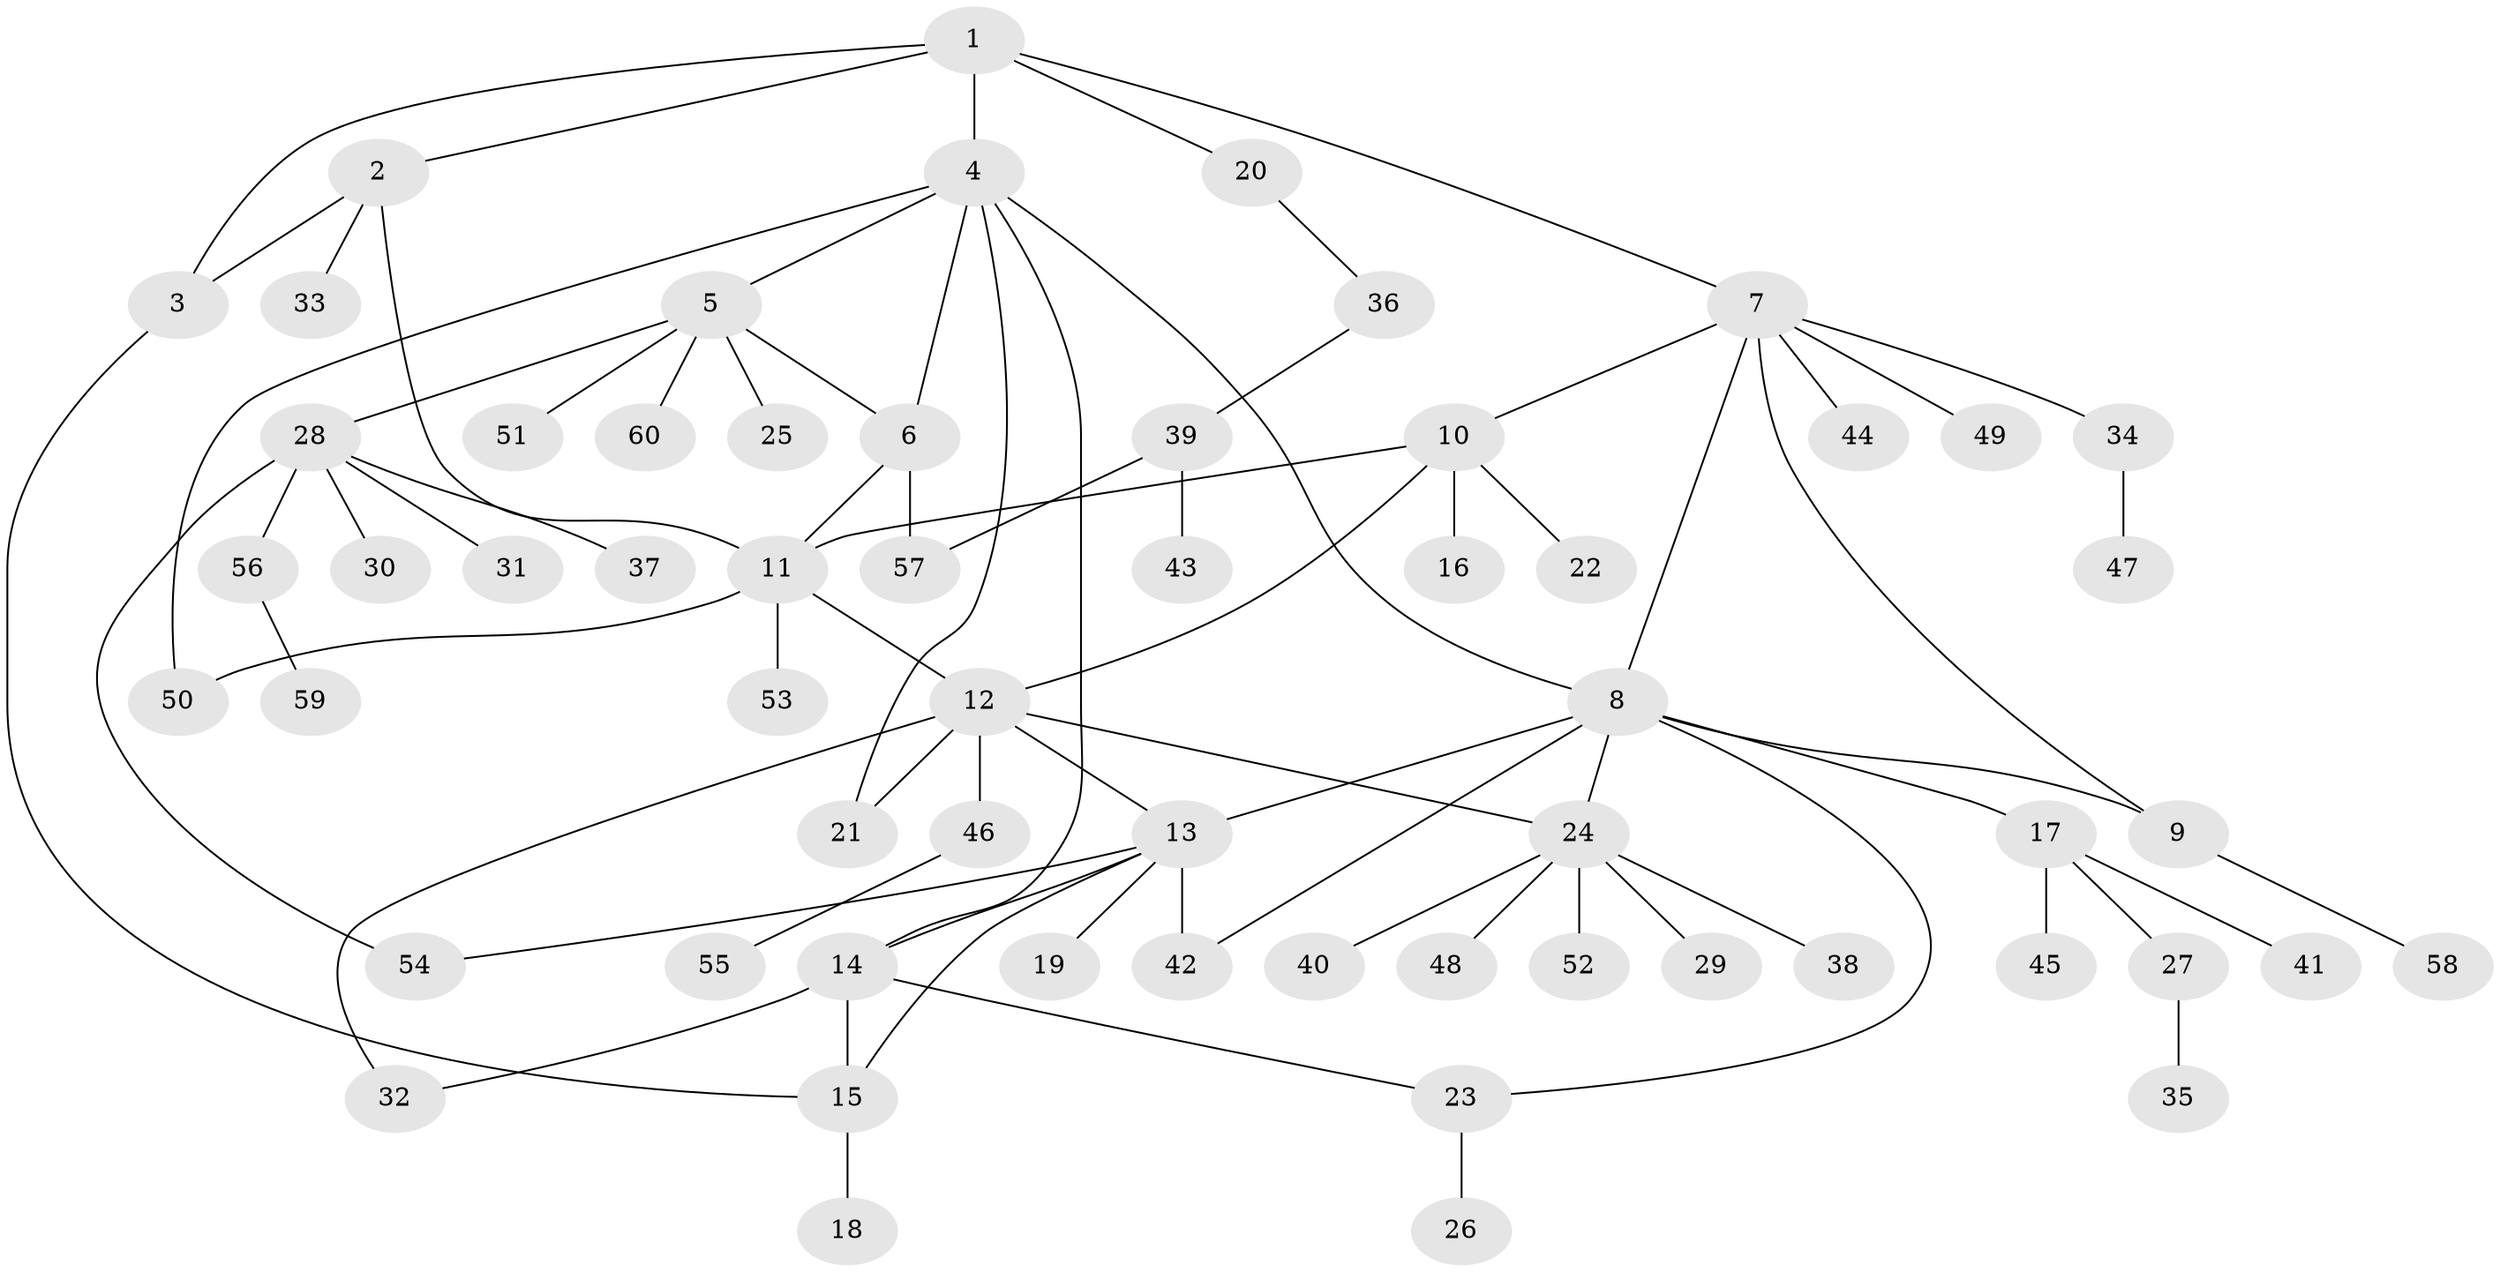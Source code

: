 // Generated by graph-tools (version 1.1) at 2025/37/03/09/25 02:37:42]
// undirected, 60 vertices, 78 edges
graph export_dot {
graph [start="1"]
  node [color=gray90,style=filled];
  1;
  2;
  3;
  4;
  5;
  6;
  7;
  8;
  9;
  10;
  11;
  12;
  13;
  14;
  15;
  16;
  17;
  18;
  19;
  20;
  21;
  22;
  23;
  24;
  25;
  26;
  27;
  28;
  29;
  30;
  31;
  32;
  33;
  34;
  35;
  36;
  37;
  38;
  39;
  40;
  41;
  42;
  43;
  44;
  45;
  46;
  47;
  48;
  49;
  50;
  51;
  52;
  53;
  54;
  55;
  56;
  57;
  58;
  59;
  60;
  1 -- 2;
  1 -- 3;
  1 -- 4;
  1 -- 7;
  1 -- 20;
  2 -- 3;
  2 -- 11;
  2 -- 33;
  3 -- 15;
  4 -- 5;
  4 -- 6;
  4 -- 8;
  4 -- 14;
  4 -- 21;
  4 -- 50;
  5 -- 6;
  5 -- 25;
  5 -- 28;
  5 -- 51;
  5 -- 60;
  6 -- 11;
  6 -- 57;
  7 -- 8;
  7 -- 9;
  7 -- 10;
  7 -- 34;
  7 -- 44;
  7 -- 49;
  8 -- 9;
  8 -- 13;
  8 -- 17;
  8 -- 23;
  8 -- 24;
  8 -- 42;
  9 -- 58;
  10 -- 11;
  10 -- 12;
  10 -- 16;
  10 -- 22;
  11 -- 12;
  11 -- 50;
  11 -- 53;
  12 -- 13;
  12 -- 21;
  12 -- 24;
  12 -- 32;
  12 -- 46;
  13 -- 14;
  13 -- 15;
  13 -- 19;
  13 -- 42;
  13 -- 54;
  14 -- 15;
  14 -- 23;
  14 -- 32;
  15 -- 18;
  17 -- 27;
  17 -- 41;
  17 -- 45;
  20 -- 36;
  23 -- 26;
  24 -- 29;
  24 -- 38;
  24 -- 40;
  24 -- 48;
  24 -- 52;
  27 -- 35;
  28 -- 30;
  28 -- 31;
  28 -- 37;
  28 -- 54;
  28 -- 56;
  34 -- 47;
  36 -- 39;
  39 -- 43;
  39 -- 57;
  46 -- 55;
  56 -- 59;
}
